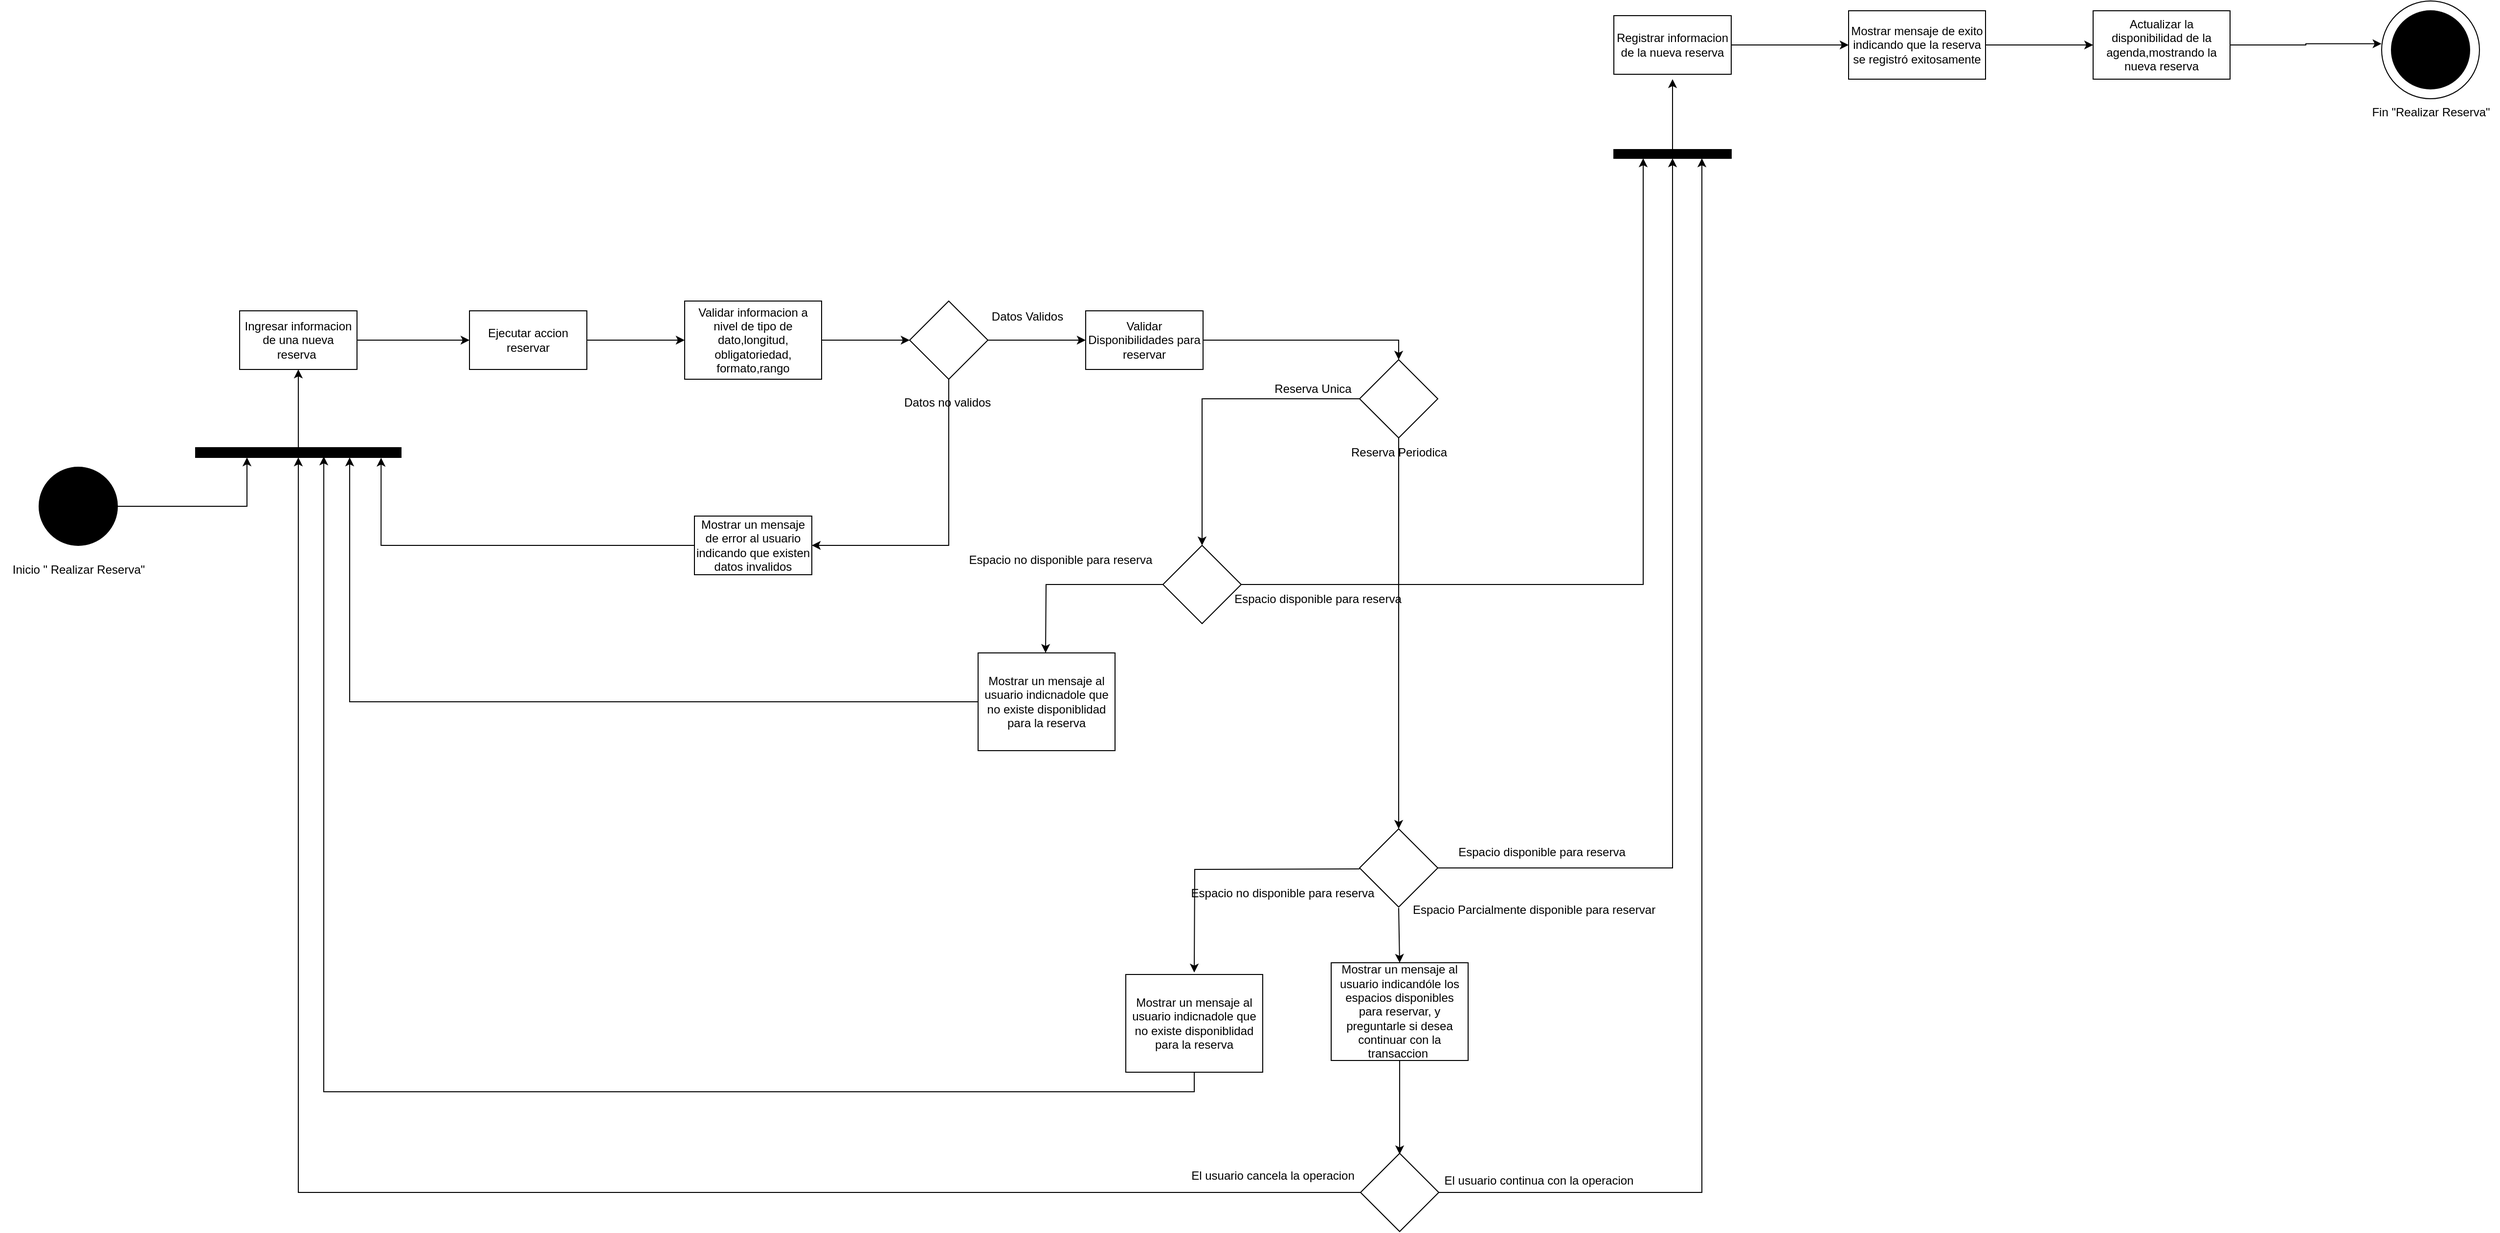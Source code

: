 <mxfile version="22.0.8" type="google">
  <diagram id="6XnlJjFsvoLAW1wFvSPH" name="Reserva">
    <mxGraphModel grid="1" page="1" gridSize="10" guides="1" tooltips="1" connect="1" arrows="1" fold="1" pageScale="1" pageWidth="827" pageHeight="1169" math="0" shadow="0">
      <root>
        <mxCell id="0" />
        <mxCell id="1" parent="0" />
        <mxCell id="TsBwq8GnMQbOhpgevhh2-4" style="edgeStyle=orthogonalEdgeStyle;rounded=0;orthogonalLoop=1;jettySize=auto;html=1;exitX=1;exitY=0.5;exitDx=0;exitDy=0;entryX=0.25;entryY=1;entryDx=0;entryDy=0;" edge="1" parent="1" source="TsBwq8GnMQbOhpgevhh2-1" target="TsBwq8GnMQbOhpgevhh2-3">
          <mxGeometry relative="1" as="geometry" />
        </mxCell>
        <mxCell id="TsBwq8GnMQbOhpgevhh2-1" value="" style="ellipse;whiteSpace=wrap;html=1;aspect=fixed;fillColor=#000000;" vertex="1" parent="1">
          <mxGeometry x="100" y="170" width="80" height="80" as="geometry" />
        </mxCell>
        <mxCell id="TsBwq8GnMQbOhpgevhh2-2" value="Inicio &quot; Realizar Reserva&quot;" style="text;html=1;align=center;verticalAlign=middle;resizable=0;points=[];autosize=1;strokeColor=none;fillColor=none;" vertex="1" parent="1">
          <mxGeometry x="60" y="260" width="160" height="30" as="geometry" />
        </mxCell>
        <mxCell id="TtlT5a_WtEdWXxrTGieL-1" style="edgeStyle=orthogonalEdgeStyle;rounded=0;orthogonalLoop=1;jettySize=auto;html=1;exitX=0.5;exitY=0;exitDx=0;exitDy=0;entryX=0.5;entryY=1;entryDx=0;entryDy=0;" edge="1" parent="1" source="TsBwq8GnMQbOhpgevhh2-3" target="TsBwq8GnMQbOhpgevhh2-5">
          <mxGeometry relative="1" as="geometry" />
        </mxCell>
        <mxCell id="TsBwq8GnMQbOhpgevhh2-3" value="" style="rounded=0;whiteSpace=wrap;html=1;fillColor=#000000;" vertex="1" parent="1">
          <mxGeometry x="260" y="150" width="210" height="10" as="geometry" />
        </mxCell>
        <mxCell id="TtlT5a_WtEdWXxrTGieL-3" style="edgeStyle=orthogonalEdgeStyle;rounded=0;orthogonalLoop=1;jettySize=auto;html=1;exitX=1;exitY=0.5;exitDx=0;exitDy=0;entryX=0;entryY=0.5;entryDx=0;entryDy=0;" edge="1" parent="1" source="TsBwq8GnMQbOhpgevhh2-5" target="TtlT5a_WtEdWXxrTGieL-2">
          <mxGeometry relative="1" as="geometry" />
        </mxCell>
        <mxCell id="TsBwq8GnMQbOhpgevhh2-5" value="Ingresar informacion de una nueva reserva&amp;nbsp;" style="rounded=0;whiteSpace=wrap;html=1;" vertex="1" parent="1">
          <mxGeometry x="305" y="10" width="120" height="60" as="geometry" />
        </mxCell>
        <mxCell id="D_zjNTo3kWnX3ECIwBGT-1" style="edgeStyle=orthogonalEdgeStyle;rounded=0;orthogonalLoop=1;jettySize=auto;html=1;exitX=1;exitY=0.5;exitDx=0;exitDy=0;entryX=0;entryY=0.5;entryDx=0;entryDy=0;" edge="1" parent="1" source="TtlT5a_WtEdWXxrTGieL-2" target="1OlZ9-s5AfkDfcZzPz9X-3">
          <mxGeometry relative="1" as="geometry" />
        </mxCell>
        <mxCell id="TtlT5a_WtEdWXxrTGieL-2" value="Ejecutar accion reservar" style="rounded=0;whiteSpace=wrap;html=1;" vertex="1" parent="1">
          <mxGeometry x="540" y="10" width="120" height="60" as="geometry" />
        </mxCell>
        <mxCell id="CTex1jeDOi3gSVYwZDe--1" style="edgeStyle=orthogonalEdgeStyle;rounded=0;orthogonalLoop=1;jettySize=auto;html=1;exitX=0.5;exitY=1;exitDx=0;exitDy=0;entryX=1;entryY=0.5;entryDx=0;entryDy=0;" edge="1" parent="1" source="1OlZ9-s5AfkDfcZzPz9X-1" target="D_zjNTo3kWnX3ECIwBGT-3">
          <mxGeometry relative="1" as="geometry" />
        </mxCell>
        <mxCell id="53K5rYwi9st51VsQfD15-1" style="edgeStyle=orthogonalEdgeStyle;rounded=0;orthogonalLoop=1;jettySize=auto;html=1;exitX=1;exitY=0.5;exitDx=0;exitDy=0;entryX=0;entryY=0.5;entryDx=0;entryDy=0;" edge="1" parent="1" source="1OlZ9-s5AfkDfcZzPz9X-1" target="CTex1jeDOi3gSVYwZDe--4">
          <mxGeometry relative="1" as="geometry" />
        </mxCell>
        <mxCell id="1OlZ9-s5AfkDfcZzPz9X-1" value="" style="rhombus;whiteSpace=wrap;html=1;" vertex="1" parent="1">
          <mxGeometry x="990" width="80" height="80" as="geometry" />
        </mxCell>
        <mxCell id="D_zjNTo3kWnX3ECIwBGT-2" style="edgeStyle=orthogonalEdgeStyle;rounded=0;orthogonalLoop=1;jettySize=auto;html=1;exitX=1;exitY=0.5;exitDx=0;exitDy=0;entryX=0;entryY=0.5;entryDx=0;entryDy=0;" edge="1" parent="1" source="1OlZ9-s5AfkDfcZzPz9X-3" target="1OlZ9-s5AfkDfcZzPz9X-1">
          <mxGeometry relative="1" as="geometry" />
        </mxCell>
        <mxCell id="1OlZ9-s5AfkDfcZzPz9X-3" value="Validar informacion a nivel de tipo de dato,longitud,&lt;br style=&quot;border-color: var(--border-color);&quot;&gt;obligatoriedad,&lt;br style=&quot;border-color: var(--border-color);&quot;&gt;formato,rango" style="rounded=0;whiteSpace=wrap;html=1;" vertex="1" parent="1">
          <mxGeometry x="760" width="140" height="80" as="geometry" />
        </mxCell>
        <mxCell id="CTex1jeDOi3gSVYwZDe--2" style="edgeStyle=orthogonalEdgeStyle;rounded=0;orthogonalLoop=1;jettySize=auto;html=1;exitX=0;exitY=0.5;exitDx=0;exitDy=0;entryX=0.903;entryY=1.033;entryDx=0;entryDy=0;entryPerimeter=0;" edge="1" parent="1" source="D_zjNTo3kWnX3ECIwBGT-3" target="TsBwq8GnMQbOhpgevhh2-3">
          <mxGeometry relative="1" as="geometry" />
        </mxCell>
        <mxCell id="D_zjNTo3kWnX3ECIwBGT-3" value="Mostrar un mensaje de error al usuario indicando que existen datos invalidos" style="rounded=0;whiteSpace=wrap;html=1;" vertex="1" parent="1">
          <mxGeometry x="770" y="220" width="120" height="60" as="geometry" />
        </mxCell>
        <mxCell id="CTex1jeDOi3gSVYwZDe--3" value="Datos no validos&amp;nbsp;" style="text;html=1;align=center;verticalAlign=middle;resizable=0;points=[];autosize=1;strokeColor=none;fillColor=none;" vertex="1" parent="1">
          <mxGeometry x="970" y="89" width="120" height="30" as="geometry" />
        </mxCell>
        <mxCell id="0WgzdsHiNNsqqMg85gO2-4" style="edgeStyle=orthogonalEdgeStyle;rounded=0;orthogonalLoop=1;jettySize=auto;html=1;exitX=1;exitY=0.5;exitDx=0;exitDy=0;entryX=0.5;entryY=0;entryDx=0;entryDy=0;" edge="1" parent="1" source="CTex1jeDOi3gSVYwZDe--4" target="0WgzdsHiNNsqqMg85gO2-3">
          <mxGeometry relative="1" as="geometry" />
        </mxCell>
        <mxCell id="CTex1jeDOi3gSVYwZDe--4" value="Validar Disponibilidades para reservar" style="rounded=0;whiteSpace=wrap;html=1;" vertex="1" parent="1">
          <mxGeometry x="1170" y="10" width="120" height="60" as="geometry" />
        </mxCell>
        <mxCell id="17BXlUjHG9g_Bw8IidMy-8" style="edgeStyle=orthogonalEdgeStyle;rounded=0;orthogonalLoop=1;jettySize=auto;html=1;exitX=0.5;exitY=1;exitDx=0;exitDy=0;entryX=0.5;entryY=0;entryDx=0;entryDy=0;" edge="1" parent="1" target="vEgJ6tn7lRix7L800eG8-6">
          <mxGeometry relative="1" as="geometry">
            <mxPoint x="1490" y="621" as="sourcePoint" />
          </mxGeometry>
        </mxCell>
        <mxCell id="oVBhC6GmWLuiN5RCZXik-4" style="edgeStyle=orthogonalEdgeStyle;rounded=0;orthogonalLoop=1;jettySize=auto;html=1;exitX=0;exitY=0.5;exitDx=0;exitDy=0;entryX=0.5;entryY=0;entryDx=0;entryDy=0;" edge="1" parent="1">
          <mxGeometry relative="1" as="geometry">
            <mxPoint x="1450" y="581" as="sourcePoint" />
            <mxPoint x="1281" y="687" as="targetPoint" />
          </mxGeometry>
        </mxCell>
        <mxCell id="0WgzdsHiNNsqqMg85gO2-7" style="edgeStyle=orthogonalEdgeStyle;rounded=0;orthogonalLoop=1;jettySize=auto;html=1;exitX=1;exitY=0.5;exitDx=0;exitDy=0;entryX=0.5;entryY=1;entryDx=0;entryDy=0;" edge="1" parent="1" source="53K5rYwi9st51VsQfD15-2" target="vEgJ6tn7lRix7L800eG8-11">
          <mxGeometry relative="1" as="geometry" />
        </mxCell>
        <mxCell id="53K5rYwi9st51VsQfD15-2" value="" style="rhombus;whiteSpace=wrap;html=1;" vertex="1" parent="1">
          <mxGeometry x="1450" y="540" width="80" height="80" as="geometry" />
        </mxCell>
        <mxCell id="sbwsP_CRgvF2kYDgtfI9-2" style="edgeStyle=orthogonalEdgeStyle;rounded=0;orthogonalLoop=1;jettySize=auto;html=1;exitX=1;exitY=0.5;exitDx=0;exitDy=0;" edge="1" parent="1" source="53K5rYwi9st51VsQfD15-4" target="sbwsP_CRgvF2kYDgtfI9-1">
          <mxGeometry relative="1" as="geometry" />
        </mxCell>
        <mxCell id="53K5rYwi9st51VsQfD15-4" value="Registrar informacion de la nueva reserva" style="rounded=0;whiteSpace=wrap;html=1;" vertex="1" parent="1">
          <mxGeometry x="1710" y="-292" width="120" height="60" as="geometry" />
        </mxCell>
        <mxCell id="53K5rYwi9st51VsQfD15-6" value="Datos Validos" style="text;html=1;align=center;verticalAlign=middle;resizable=0;points=[];autosize=1;strokeColor=none;fillColor=none;" vertex="1" parent="1">
          <mxGeometry x="1060" y="1" width="100" height="30" as="geometry" />
        </mxCell>
        <mxCell id="53K5rYwi9st51VsQfD15-7" value="Espacio disponible para reserva" style="text;html=1;align=center;verticalAlign=middle;resizable=0;points=[];autosize=1;strokeColor=none;fillColor=none;" vertex="1" parent="1">
          <mxGeometry x="1541" y="549" width="190" height="30" as="geometry" />
        </mxCell>
        <mxCell id="FlJ63MKGTtfYHZ_d8N8c-2" style="edgeStyle=orthogonalEdgeStyle;rounded=0;orthogonalLoop=1;jettySize=auto;html=1;exitX=1;exitY=0.5;exitDx=0;exitDy=0;entryX=0;entryY=0.5;entryDx=0;entryDy=0;" edge="1" parent="1" source="sbwsP_CRgvF2kYDgtfI9-1" target="FlJ63MKGTtfYHZ_d8N8c-1">
          <mxGeometry relative="1" as="geometry" />
        </mxCell>
        <mxCell id="sbwsP_CRgvF2kYDgtfI9-1" value="Mostrar mensaje de exito indicando que la reserva se registró exitosamente" style="rounded=0;whiteSpace=wrap;html=1;" vertex="1" parent="1">
          <mxGeometry x="1950" y="-297" width="140" height="70" as="geometry" />
        </mxCell>
        <mxCell id="FlJ63MKGTtfYHZ_d8N8c-1" value="Actualizar la disponibilidad de la agenda,mostrando la nueva reserva" style="rounded=0;whiteSpace=wrap;html=1;" vertex="1" parent="1">
          <mxGeometry x="2200" y="-297" width="140" height="70" as="geometry" />
        </mxCell>
        <mxCell id="vEgJ6tn7lRix7L800eG8-5" value="Espacio Parcialmente disponible para reservar" style="text;html=1;align=center;verticalAlign=middle;resizable=0;points=[];autosize=1;strokeColor=none;fillColor=none;" vertex="1" parent="1">
          <mxGeometry x="1493" y="608" width="270" height="30" as="geometry" />
        </mxCell>
        <mxCell id="vEgJ6tn7lRix7L800eG8-8" style="edgeStyle=orthogonalEdgeStyle;rounded=0;orthogonalLoop=1;jettySize=auto;html=1;exitX=0.5;exitY=1;exitDx=0;exitDy=0;entryX=0.5;entryY=0;entryDx=0;entryDy=0;" edge="1" parent="1" source="vEgJ6tn7lRix7L800eG8-6">
          <mxGeometry relative="1" as="geometry">
            <mxPoint x="1491" y="873" as="targetPoint" />
          </mxGeometry>
        </mxCell>
        <mxCell id="vEgJ6tn7lRix7L800eG8-6" value="Mostrar un mensaje al usuario indicandóle los espacios disponibles para reservar, y preguntarle si desea continuar con la transaccion&amp;nbsp;" style="rounded=0;whiteSpace=wrap;html=1;" vertex="1" parent="1">
          <mxGeometry x="1421" y="677" width="140" height="100" as="geometry" />
        </mxCell>
        <mxCell id="vEgJ6tn7lRix7L800eG8-9" style="edgeStyle=orthogonalEdgeStyle;rounded=0;orthogonalLoop=1;jettySize=auto;html=1;exitX=0;exitY=0.5;exitDx=0;exitDy=0;entryX=0.5;entryY=1;entryDx=0;entryDy=0;" edge="1" parent="1" source="vEgJ6tn7lRix7L800eG8-7" target="TsBwq8GnMQbOhpgevhh2-3">
          <mxGeometry relative="1" as="geometry">
            <mxPoint x="340.8" y="170" as="targetPoint" />
          </mxGeometry>
        </mxCell>
        <mxCell id="0WgzdsHiNNsqqMg85gO2-21" style="edgeStyle=orthogonalEdgeStyle;rounded=0;orthogonalLoop=1;jettySize=auto;html=1;exitX=1;exitY=0.5;exitDx=0;exitDy=0;entryX=0.75;entryY=1;entryDx=0;entryDy=0;" edge="1" parent="1" source="vEgJ6tn7lRix7L800eG8-7" target="vEgJ6tn7lRix7L800eG8-11">
          <mxGeometry relative="1" as="geometry" />
        </mxCell>
        <mxCell id="vEgJ6tn7lRix7L800eG8-7" value="" style="rhombus;whiteSpace=wrap;html=1;" vertex="1" parent="1">
          <mxGeometry x="1451" y="872" width="80" height="80" as="geometry" />
        </mxCell>
        <mxCell id="vEgJ6tn7lRix7L800eG8-10" value="El usuario cancela la operacion" style="text;html=1;align=center;verticalAlign=middle;resizable=0;points=[];autosize=1;strokeColor=none;fillColor=none;" vertex="1" parent="1">
          <mxGeometry x="1266" y="880" width="190" height="30" as="geometry" />
        </mxCell>
        <mxCell id="vEgJ6tn7lRix7L800eG8-13" style="edgeStyle=orthogonalEdgeStyle;rounded=0;orthogonalLoop=1;jettySize=auto;html=1;exitX=0.5;exitY=0;exitDx=0;exitDy=0;" edge="1" parent="1" source="vEgJ6tn7lRix7L800eG8-11">
          <mxGeometry relative="1" as="geometry">
            <mxPoint x="1770" y="-227" as="targetPoint" />
          </mxGeometry>
        </mxCell>
        <mxCell id="vEgJ6tn7lRix7L800eG8-11" value="" style="rounded=0;whiteSpace=wrap;html=1;fillColor=#000000;" vertex="1" parent="1">
          <mxGeometry x="1710" y="-155" width="120" height="9" as="geometry" />
        </mxCell>
        <mxCell id="vEgJ6tn7lRix7L800eG8-15" value="El usuario continua con la operacion" style="text;html=1;align=center;verticalAlign=middle;resizable=0;points=[];autosize=1;strokeColor=none;fillColor=none;" vertex="1" parent="1">
          <mxGeometry x="1523" y="885" width="220" height="30" as="geometry" />
        </mxCell>
        <mxCell id="17BXlUjHG9g_Bw8IidMy-1" value="" style="ellipse;whiteSpace=wrap;html=1;aspect=fixed;" vertex="1" parent="1">
          <mxGeometry x="2495" y="-307" width="100" height="100" as="geometry" />
        </mxCell>
        <mxCell id="17BXlUjHG9g_Bw8IidMy-2" value="" style="ellipse;whiteSpace=wrap;html=1;aspect=fixed;strokeColor=#000000;fillColor=#000000;" vertex="1" parent="1">
          <mxGeometry x="2505" y="-297" width="80" height="80" as="geometry" />
        </mxCell>
        <mxCell id="17BXlUjHG9g_Bw8IidMy-3" value="Fin &quot;Realizar Reserva&quot;" style="text;html=1;align=center;verticalAlign=middle;resizable=0;points=[];autosize=1;strokeColor=none;fillColor=none;" vertex="1" parent="1">
          <mxGeometry x="2475" y="-208" width="140" height="30" as="geometry" />
        </mxCell>
        <mxCell id="17BXlUjHG9g_Bw8IidMy-5" style="edgeStyle=orthogonalEdgeStyle;rounded=0;orthogonalLoop=1;jettySize=auto;html=1;exitX=1;exitY=0.5;exitDx=0;exitDy=0;entryX=-0.002;entryY=0.438;entryDx=0;entryDy=0;entryPerimeter=0;" edge="1" parent="1" source="FlJ63MKGTtfYHZ_d8N8c-1" target="17BXlUjHG9g_Bw8IidMy-1">
          <mxGeometry relative="1" as="geometry" />
        </mxCell>
        <mxCell id="oVBhC6GmWLuiN5RCZXik-1" value="Mostrar un mensaje al usuario indicnadole que no existe disponiblidad para la reserva" style="rounded=0;whiteSpace=wrap;html=1;" vertex="1" parent="1">
          <mxGeometry x="1211" y="689" width="140" height="100" as="geometry" />
        </mxCell>
        <mxCell id="oVBhC6GmWLuiN5RCZXik-2" style="edgeStyle=orthogonalEdgeStyle;rounded=0;orthogonalLoop=1;jettySize=auto;html=1;exitX=0.5;exitY=1;exitDx=0;exitDy=0;entryX=0.624;entryY=0.9;entryDx=0;entryDy=0;entryPerimeter=0;" edge="1" parent="1" source="oVBhC6GmWLuiN5RCZXik-1" target="TsBwq8GnMQbOhpgevhh2-3">
          <mxGeometry relative="1" as="geometry" />
        </mxCell>
        <mxCell id="oVBhC6GmWLuiN5RCZXik-5" value="Espacio no disponible para reserva" style="text;html=1;align=center;verticalAlign=middle;resizable=0;points=[];autosize=1;strokeColor=none;fillColor=none;" vertex="1" parent="1">
          <mxGeometry x="1266" y="591" width="210" height="30" as="geometry" />
        </mxCell>
        <mxCell id="0WgzdsHiNNsqqMg85gO2-5" style="edgeStyle=orthogonalEdgeStyle;rounded=0;orthogonalLoop=1;jettySize=auto;html=1;exitX=0.5;exitY=1;exitDx=0;exitDy=0;" edge="1" parent="1" source="0WgzdsHiNNsqqMg85gO2-3" target="53K5rYwi9st51VsQfD15-2">
          <mxGeometry relative="1" as="geometry" />
        </mxCell>
        <mxCell id="0WgzdsHiNNsqqMg85gO2-11" style="edgeStyle=orthogonalEdgeStyle;rounded=0;orthogonalLoop=1;jettySize=auto;html=1;exitX=0;exitY=0.5;exitDx=0;exitDy=0;entryX=0.5;entryY=0;entryDx=0;entryDy=0;" edge="1" parent="1" source="0WgzdsHiNNsqqMg85gO2-3" target="0WgzdsHiNNsqqMg85gO2-10">
          <mxGeometry relative="1" as="geometry" />
        </mxCell>
        <mxCell id="0WgzdsHiNNsqqMg85gO2-3" value="" style="rhombus;whiteSpace=wrap;html=1;" vertex="1" parent="1">
          <mxGeometry x="1450" y="60" width="80" height="80" as="geometry" />
        </mxCell>
        <mxCell id="0WgzdsHiNNsqqMg85gO2-6" value="Reserva Periodica" style="text;html=1;align=center;verticalAlign=middle;resizable=0;points=[];autosize=1;strokeColor=none;fillColor=none;" vertex="1" parent="1">
          <mxGeometry x="1430" y="140" width="120" height="30" as="geometry" />
        </mxCell>
        <mxCell id="0WgzdsHiNNsqqMg85gO2-14" style="edgeStyle=orthogonalEdgeStyle;rounded=0;orthogonalLoop=1;jettySize=auto;html=1;exitX=1;exitY=0.5;exitDx=0;exitDy=0;entryX=0.25;entryY=1;entryDx=0;entryDy=0;" edge="1" parent="1" source="0WgzdsHiNNsqqMg85gO2-10" target="vEgJ6tn7lRix7L800eG8-11">
          <mxGeometry relative="1" as="geometry" />
        </mxCell>
        <mxCell id="0WgzdsHiNNsqqMg85gO2-17" style="edgeStyle=orthogonalEdgeStyle;rounded=0;orthogonalLoop=1;jettySize=auto;html=1;exitX=0;exitY=0.5;exitDx=0;exitDy=0;entryX=0.5;entryY=0;entryDx=0;entryDy=0;" edge="1" parent="1" source="0WgzdsHiNNsqqMg85gO2-10">
          <mxGeometry relative="1" as="geometry">
            <mxPoint x="1129" y="360" as="targetPoint" />
          </mxGeometry>
        </mxCell>
        <mxCell id="0WgzdsHiNNsqqMg85gO2-10" value="" style="rhombus;whiteSpace=wrap;html=1;" vertex="1" parent="1">
          <mxGeometry x="1249" y="250" width="80" height="80" as="geometry" />
        </mxCell>
        <mxCell id="0WgzdsHiNNsqqMg85gO2-12" value="Reserva Unica" style="text;html=1;align=center;verticalAlign=middle;resizable=0;points=[];autosize=1;strokeColor=none;fillColor=none;" vertex="1" parent="1">
          <mxGeometry x="1352" y="75" width="100" height="30" as="geometry" />
        </mxCell>
        <mxCell id="0WgzdsHiNNsqqMg85gO2-15" value="&lt;blockquote style=&quot;margin: 0 0 0 40px; border: none; padding: 0px;&quot;&gt;Espacio disponible para reserva&lt;/blockquote&gt;" style="text;html=1;align=center;verticalAlign=middle;resizable=0;points=[];autosize=1;strokeColor=none;fillColor=none;" vertex="1" parent="1">
          <mxGeometry x="1272" y="290" width="230" height="30" as="geometry" />
        </mxCell>
        <mxCell id="0WgzdsHiNNsqqMg85gO2-20" style="edgeStyle=orthogonalEdgeStyle;rounded=0;orthogonalLoop=1;jettySize=auto;html=1;exitX=0;exitY=0.5;exitDx=0;exitDy=0;entryX=0.75;entryY=1;entryDx=0;entryDy=0;" edge="1" parent="1" source="0WgzdsHiNNsqqMg85gO2-16" target="TsBwq8GnMQbOhpgevhh2-3">
          <mxGeometry relative="1" as="geometry">
            <mxPoint x="560" y="400" as="targetPoint" />
          </mxGeometry>
        </mxCell>
        <mxCell id="0WgzdsHiNNsqqMg85gO2-16" value="Mostrar un mensaje al usuario indicnadole que no existe disponiblidad para la reserva" style="rounded=0;whiteSpace=wrap;html=1;" vertex="1" parent="1">
          <mxGeometry x="1060" y="360" width="140" height="100" as="geometry" />
        </mxCell>
        <mxCell id="0WgzdsHiNNsqqMg85gO2-18" value="Espacio no disponible para reserva" style="text;html=1;align=center;verticalAlign=middle;resizable=0;points=[];autosize=1;strokeColor=none;fillColor=none;" vertex="1" parent="1">
          <mxGeometry x="1039" y="250" width="210" height="30" as="geometry" />
        </mxCell>
      </root>
    </mxGraphModel>
  </diagram>
</mxfile>
